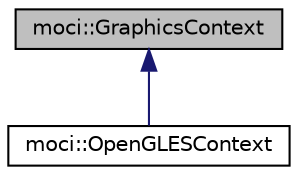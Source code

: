 digraph "moci::GraphicsContext"
{
  edge [fontname="Helvetica",fontsize="10",labelfontname="Helvetica",labelfontsize="10"];
  node [fontname="Helvetica",fontsize="10",shape=record];
  Node0 [label="moci::GraphicsContext",height=0.2,width=0.4,color="black", fillcolor="grey75", style="filled", fontcolor="black"];
  Node0 -> Node1 [dir="back",color="midnightblue",fontsize="10",style="solid",fontname="Helvetica"];
  Node1 [label="moci::OpenGLESContext",height=0.2,width=0.4,color="black", fillcolor="white", style="filled",URL="$classmoci_1_1OpenGLESContext.html"];
}
